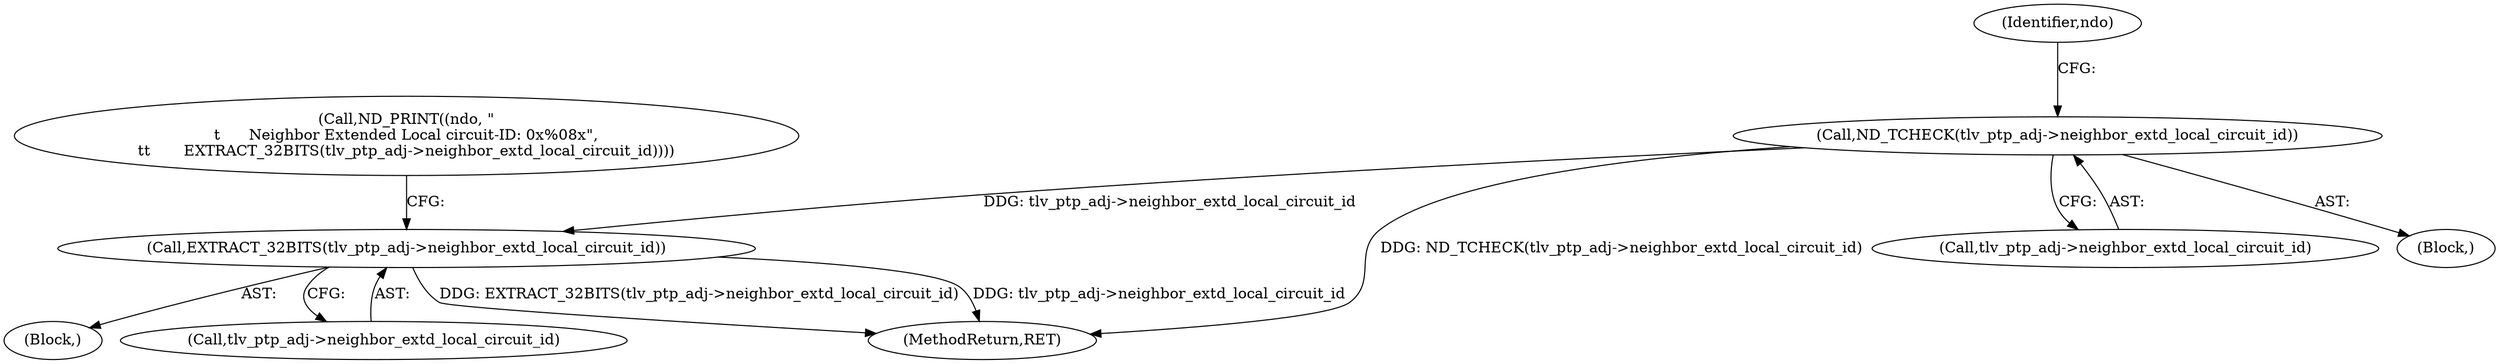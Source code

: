digraph "0_tcpdump_3b32029db354cbc875127869d9b12a9addc75b50@pointer" {
"1002165" [label="(Call,EXTRACT_32BITS(tlv_ptp_adj->neighbor_extd_local_circuit_id))"];
"1002156" [label="(Call,ND_TCHECK(tlv_ptp_adj->neighbor_extd_local_circuit_id))"];
"1002157" [label="(Call,tlv_ptp_adj->neighbor_extd_local_circuit_id)"];
"1002156" [label="(Call,ND_TCHECK(tlv_ptp_adj->neighbor_extd_local_circuit_id))"];
"1002163" [label="(Block,)"];
"1002160" [label="(Call,ND_PRINT((ndo, \"\n\t      Neighbor Extended Local circuit-ID: 0x%08x\",\n\t\t       EXTRACT_32BITS(tlv_ptp_adj->neighbor_extd_local_circuit_id))))"];
"1002165" [label="(Call,EXTRACT_32BITS(tlv_ptp_adj->neighbor_extd_local_circuit_id))"];
"1002155" [label="(Block,)"];
"1002162" [label="(Identifier,ndo)"];
"1002166" [label="(Call,tlv_ptp_adj->neighbor_extd_local_circuit_id)"];
"1003083" [label="(MethodReturn,RET)"];
"1002165" -> "1002163"  [label="AST: "];
"1002165" -> "1002166"  [label="CFG: "];
"1002166" -> "1002165"  [label="AST: "];
"1002160" -> "1002165"  [label="CFG: "];
"1002165" -> "1003083"  [label="DDG: EXTRACT_32BITS(tlv_ptp_adj->neighbor_extd_local_circuit_id)"];
"1002165" -> "1003083"  [label="DDG: tlv_ptp_adj->neighbor_extd_local_circuit_id"];
"1002156" -> "1002165"  [label="DDG: tlv_ptp_adj->neighbor_extd_local_circuit_id"];
"1002156" -> "1002155"  [label="AST: "];
"1002156" -> "1002157"  [label="CFG: "];
"1002157" -> "1002156"  [label="AST: "];
"1002162" -> "1002156"  [label="CFG: "];
"1002156" -> "1003083"  [label="DDG: ND_TCHECK(tlv_ptp_adj->neighbor_extd_local_circuit_id)"];
}
